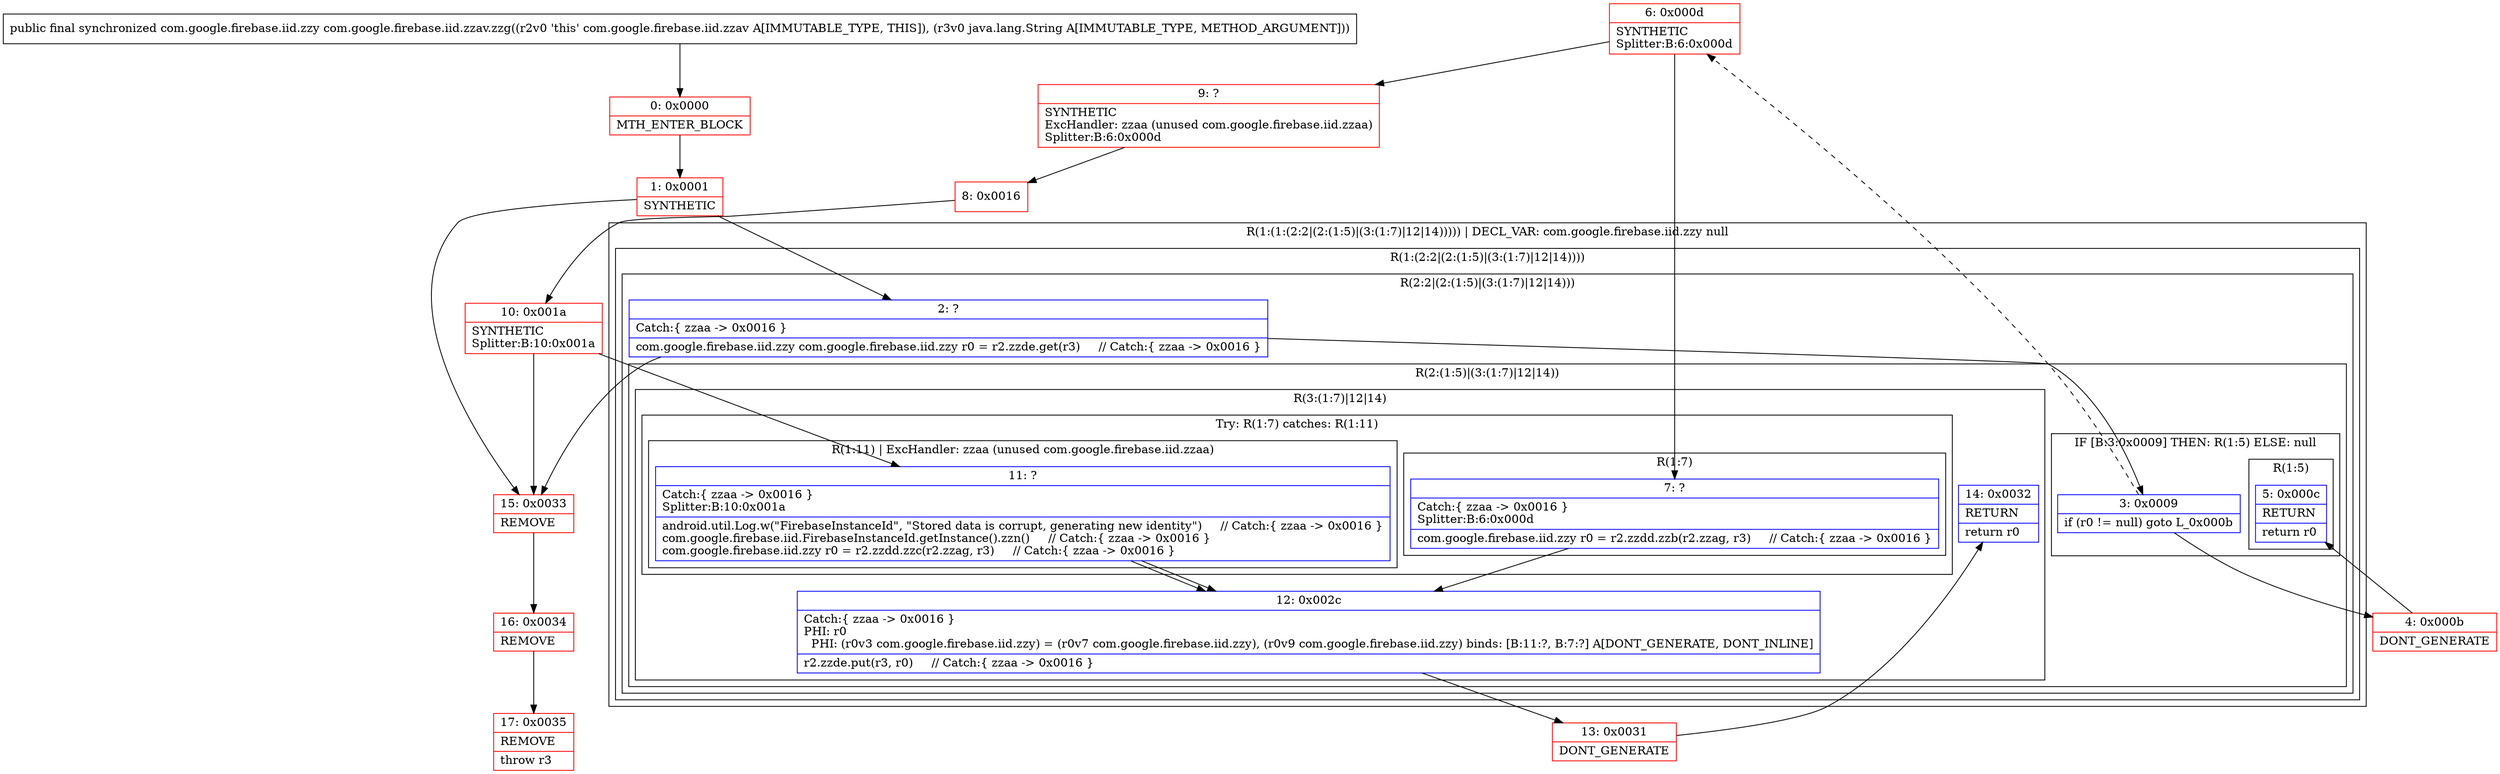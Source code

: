 digraph "CFG forcom.google.firebase.iid.zzav.zzg(Ljava\/lang\/String;)Lcom\/google\/firebase\/iid\/zzy;" {
subgraph cluster_Region_688391830 {
label = "R(1:(1:(2:2|(2:(1:5)|(3:(1:7)|12|14))))) | DECL_VAR: com.google.firebase.iid.zzy null\l";
node [shape=record,color=blue];
subgraph cluster_Region_1892841654 {
label = "R(1:(2:2|(2:(1:5)|(3:(1:7)|12|14))))";
node [shape=record,color=blue];
subgraph cluster_Region_1038940354 {
label = "R(2:2|(2:(1:5)|(3:(1:7)|12|14)))";
node [shape=record,color=blue];
Node_2 [shape=record,label="{2\:\ ?|Catch:\{ zzaa \-\> 0x0016 \}\l|com.google.firebase.iid.zzy com.google.firebase.iid.zzy r0 = r2.zzde.get(r3)     \/\/ Catch:\{ zzaa \-\> 0x0016 \}\l}"];
subgraph cluster_Region_1913250237 {
label = "R(2:(1:5)|(3:(1:7)|12|14))";
node [shape=record,color=blue];
subgraph cluster_IfRegion_1116220883 {
label = "IF [B:3:0x0009] THEN: R(1:5) ELSE: null";
node [shape=record,color=blue];
Node_3 [shape=record,label="{3\:\ 0x0009|if (r0 != null) goto L_0x000b\l}"];
subgraph cluster_Region_987897528 {
label = "R(1:5)";
node [shape=record,color=blue];
Node_5 [shape=record,label="{5\:\ 0x000c|RETURN\l|return r0\l}"];
}
}
subgraph cluster_Region_2026415536 {
label = "R(3:(1:7)|12|14)";
node [shape=record,color=blue];
subgraph cluster_TryCatchRegion_287125641 {
label = "Try: R(1:7) catches: R(1:11)";
node [shape=record,color=blue];
subgraph cluster_Region_1675175673 {
label = "R(1:7)";
node [shape=record,color=blue];
Node_7 [shape=record,label="{7\:\ ?|Catch:\{ zzaa \-\> 0x0016 \}\lSplitter:B:6:0x000d\l|com.google.firebase.iid.zzy r0 = r2.zzdd.zzb(r2.zzag, r3)     \/\/ Catch:\{ zzaa \-\> 0x0016 \}\l}"];
}
subgraph cluster_Region_959046646 {
label = "R(1:11) | ExcHandler: zzaa (unused com.google.firebase.iid.zzaa)\l";
node [shape=record,color=blue];
Node_11 [shape=record,label="{11\:\ ?|Catch:\{ zzaa \-\> 0x0016 \}\lSplitter:B:10:0x001a\l|android.util.Log.w(\"FirebaseInstanceId\", \"Stored data is corrupt, generating new identity\")     \/\/ Catch:\{ zzaa \-\> 0x0016 \}\lcom.google.firebase.iid.FirebaseInstanceId.getInstance().zzn()     \/\/ Catch:\{ zzaa \-\> 0x0016 \}\lcom.google.firebase.iid.zzy r0 = r2.zzdd.zzc(r2.zzag, r3)     \/\/ Catch:\{ zzaa \-\> 0x0016 \}\l}"];
}
}
Node_12 [shape=record,label="{12\:\ 0x002c|Catch:\{ zzaa \-\> 0x0016 \}\lPHI: r0 \l  PHI: (r0v3 com.google.firebase.iid.zzy) = (r0v7 com.google.firebase.iid.zzy), (r0v9 com.google.firebase.iid.zzy) binds: [B:11:?, B:7:?] A[DONT_GENERATE, DONT_INLINE]\l|r2.zzde.put(r3, r0)     \/\/ Catch:\{ zzaa \-\> 0x0016 \}\l}"];
Node_14 [shape=record,label="{14\:\ 0x0032|RETURN\l|return r0\l}"];
}
}
}
}
}
subgraph cluster_Region_959046646 {
label = "R(1:11) | ExcHandler: zzaa (unused com.google.firebase.iid.zzaa)\l";
node [shape=record,color=blue];
Node_11 [shape=record,label="{11\:\ ?|Catch:\{ zzaa \-\> 0x0016 \}\lSplitter:B:10:0x001a\l|android.util.Log.w(\"FirebaseInstanceId\", \"Stored data is corrupt, generating new identity\")     \/\/ Catch:\{ zzaa \-\> 0x0016 \}\lcom.google.firebase.iid.FirebaseInstanceId.getInstance().zzn()     \/\/ Catch:\{ zzaa \-\> 0x0016 \}\lcom.google.firebase.iid.zzy r0 = r2.zzdd.zzc(r2.zzag, r3)     \/\/ Catch:\{ zzaa \-\> 0x0016 \}\l}"];
}
Node_0 [shape=record,color=red,label="{0\:\ 0x0000|MTH_ENTER_BLOCK\l}"];
Node_1 [shape=record,color=red,label="{1\:\ 0x0001|SYNTHETIC\l}"];
Node_4 [shape=record,color=red,label="{4\:\ 0x000b|DONT_GENERATE\l}"];
Node_6 [shape=record,color=red,label="{6\:\ 0x000d|SYNTHETIC\lSplitter:B:6:0x000d\l}"];
Node_8 [shape=record,color=red,label="{8\:\ 0x0016}"];
Node_9 [shape=record,color=red,label="{9\:\ ?|SYNTHETIC\lExcHandler: zzaa (unused com.google.firebase.iid.zzaa)\lSplitter:B:6:0x000d\l}"];
Node_10 [shape=record,color=red,label="{10\:\ 0x001a|SYNTHETIC\lSplitter:B:10:0x001a\l}"];
Node_13 [shape=record,color=red,label="{13\:\ 0x0031|DONT_GENERATE\l}"];
Node_15 [shape=record,color=red,label="{15\:\ 0x0033|REMOVE\l}"];
Node_16 [shape=record,color=red,label="{16\:\ 0x0034|REMOVE\l}"];
Node_17 [shape=record,color=red,label="{17\:\ 0x0035|REMOVE\l|throw r3\l}"];
MethodNode[shape=record,label="{public final synchronized com.google.firebase.iid.zzy com.google.firebase.iid.zzav.zzg((r2v0 'this' com.google.firebase.iid.zzav A[IMMUTABLE_TYPE, THIS]), (r3v0 java.lang.String A[IMMUTABLE_TYPE, METHOD_ARGUMENT])) }"];
MethodNode -> Node_0;
Node_2 -> Node_3;
Node_2 -> Node_15;
Node_3 -> Node_4;
Node_3 -> Node_6[style=dashed];
Node_7 -> Node_12;
Node_11 -> Node_12;
Node_12 -> Node_13;
Node_11 -> Node_12;
Node_0 -> Node_1;
Node_1 -> Node_2;
Node_1 -> Node_15;
Node_4 -> Node_5;
Node_6 -> Node_7;
Node_6 -> Node_9;
Node_8 -> Node_10;
Node_9 -> Node_8;
Node_10 -> Node_11;
Node_10 -> Node_15;
Node_13 -> Node_14;
Node_15 -> Node_16;
Node_16 -> Node_17;
}

